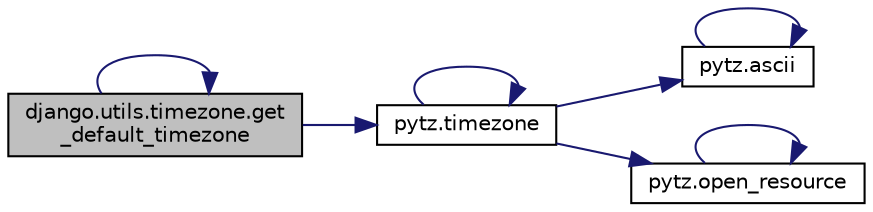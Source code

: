 digraph "django.utils.timezone.get_default_timezone"
{
 // LATEX_PDF_SIZE
  edge [fontname="Helvetica",fontsize="10",labelfontname="Helvetica",labelfontsize="10"];
  node [fontname="Helvetica",fontsize="10",shape=record];
  rankdir="LR";
  Node1 [label="django.utils.timezone.get\l_default_timezone",height=0.2,width=0.4,color="black", fillcolor="grey75", style="filled", fontcolor="black",tooltip=" "];
  Node1 -> Node1 [color="midnightblue",fontsize="10",style="solid",fontname="Helvetica"];
  Node1 -> Node2 [color="midnightblue",fontsize="10",style="solid",fontname="Helvetica"];
  Node2 [label="pytz.timezone",height=0.2,width=0.4,color="black", fillcolor="white", style="filled",URL="$d2/df0/namespacepytz.html#a864aeabe33e444f56b55e925803db0be",tooltip=" "];
  Node2 -> Node3 [color="midnightblue",fontsize="10",style="solid",fontname="Helvetica"];
  Node3 [label="pytz.ascii",height=0.2,width=0.4,color="black", fillcolor="white", style="filled",URL="$d2/df0/namespacepytz.html#a3b47f581b0f7a2e44fc39a9e56941618",tooltip=" "];
  Node3 -> Node3 [color="midnightblue",fontsize="10",style="solid",fontname="Helvetica"];
  Node2 -> Node4 [color="midnightblue",fontsize="10",style="solid",fontname="Helvetica"];
  Node4 [label="pytz.open_resource",height=0.2,width=0.4,color="black", fillcolor="white", style="filled",URL="$d2/df0/namespacepytz.html#a902975213c079691292a54e1a341891c",tooltip=" "];
  Node4 -> Node4 [color="midnightblue",fontsize="10",style="solid",fontname="Helvetica"];
  Node2 -> Node2 [color="midnightblue",fontsize="10",style="solid",fontname="Helvetica"];
}
